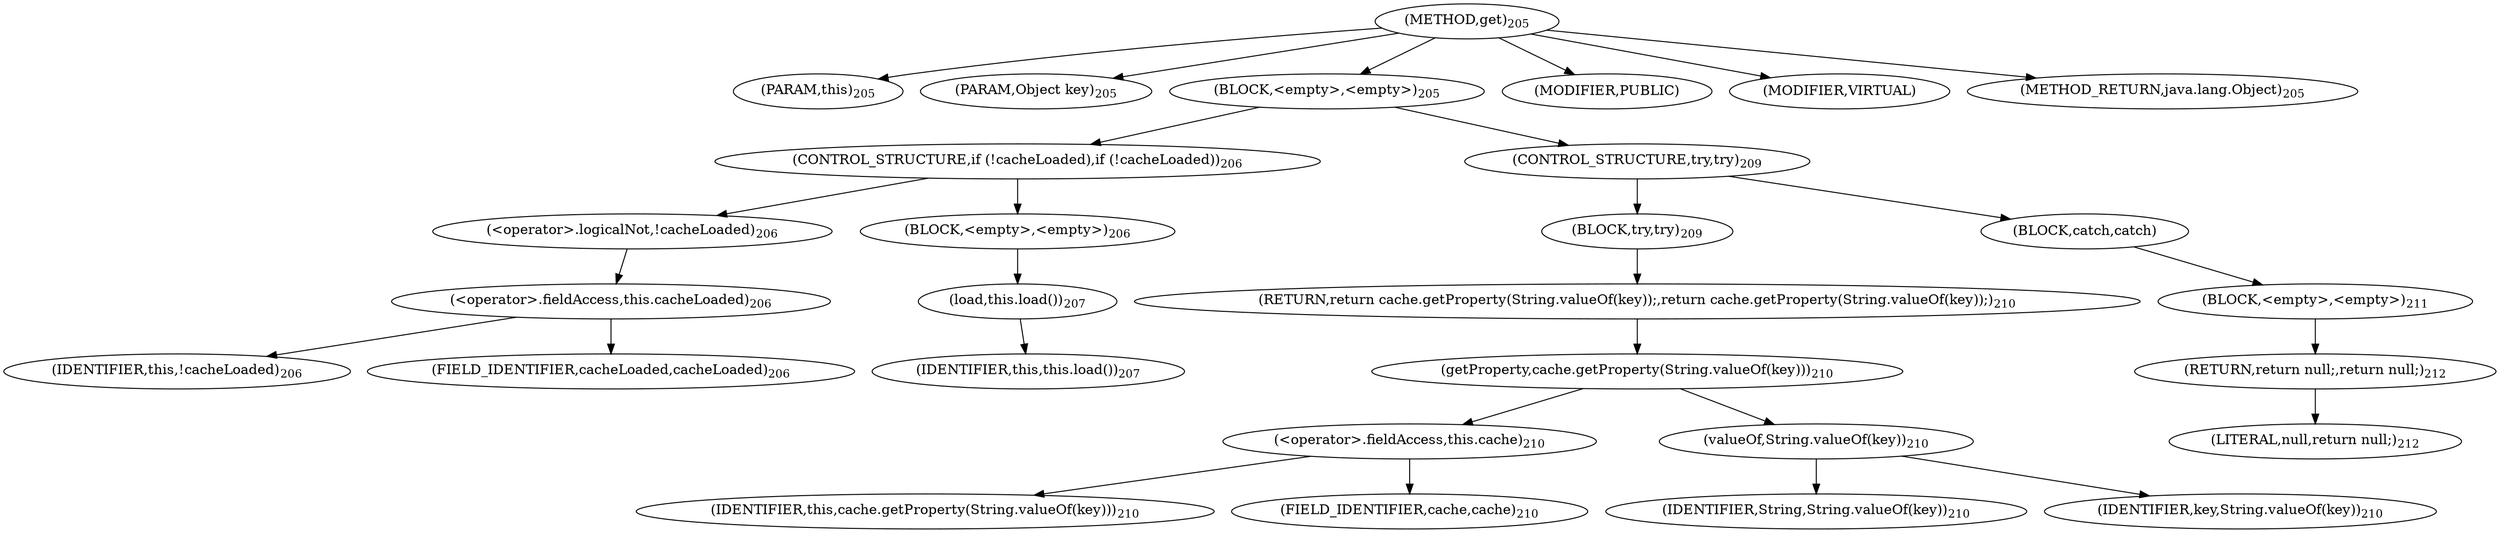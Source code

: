 digraph "get" {  
"295" [label = <(METHOD,get)<SUB>205</SUB>> ]
"10" [label = <(PARAM,this)<SUB>205</SUB>> ]
"296" [label = <(PARAM,Object key)<SUB>205</SUB>> ]
"297" [label = <(BLOCK,&lt;empty&gt;,&lt;empty&gt;)<SUB>205</SUB>> ]
"298" [label = <(CONTROL_STRUCTURE,if (!cacheLoaded),if (!cacheLoaded))<SUB>206</SUB>> ]
"299" [label = <(&lt;operator&gt;.logicalNot,!cacheLoaded)<SUB>206</SUB>> ]
"300" [label = <(&lt;operator&gt;.fieldAccess,this.cacheLoaded)<SUB>206</SUB>> ]
"301" [label = <(IDENTIFIER,this,!cacheLoaded)<SUB>206</SUB>> ]
"302" [label = <(FIELD_IDENTIFIER,cacheLoaded,cacheLoaded)<SUB>206</SUB>> ]
"303" [label = <(BLOCK,&lt;empty&gt;,&lt;empty&gt;)<SUB>206</SUB>> ]
"304" [label = <(load,this.load())<SUB>207</SUB>> ]
"9" [label = <(IDENTIFIER,this,this.load())<SUB>207</SUB>> ]
"305" [label = <(CONTROL_STRUCTURE,try,try)<SUB>209</SUB>> ]
"306" [label = <(BLOCK,try,try)<SUB>209</SUB>> ]
"307" [label = <(RETURN,return cache.getProperty(String.valueOf(key));,return cache.getProperty(String.valueOf(key));)<SUB>210</SUB>> ]
"308" [label = <(getProperty,cache.getProperty(String.valueOf(key)))<SUB>210</SUB>> ]
"309" [label = <(&lt;operator&gt;.fieldAccess,this.cache)<SUB>210</SUB>> ]
"310" [label = <(IDENTIFIER,this,cache.getProperty(String.valueOf(key)))<SUB>210</SUB>> ]
"311" [label = <(FIELD_IDENTIFIER,cache,cache)<SUB>210</SUB>> ]
"312" [label = <(valueOf,String.valueOf(key))<SUB>210</SUB>> ]
"313" [label = <(IDENTIFIER,String,String.valueOf(key))<SUB>210</SUB>> ]
"314" [label = <(IDENTIFIER,key,String.valueOf(key))<SUB>210</SUB>> ]
"315" [label = <(BLOCK,catch,catch)> ]
"316" [label = <(BLOCK,&lt;empty&gt;,&lt;empty&gt;)<SUB>211</SUB>> ]
"317" [label = <(RETURN,return null;,return null;)<SUB>212</SUB>> ]
"318" [label = <(LITERAL,null,return null;)<SUB>212</SUB>> ]
"319" [label = <(MODIFIER,PUBLIC)> ]
"320" [label = <(MODIFIER,VIRTUAL)> ]
"321" [label = <(METHOD_RETURN,java.lang.Object)<SUB>205</SUB>> ]
  "295" -> "10" 
  "295" -> "296" 
  "295" -> "297" 
  "295" -> "319" 
  "295" -> "320" 
  "295" -> "321" 
  "297" -> "298" 
  "297" -> "305" 
  "298" -> "299" 
  "298" -> "303" 
  "299" -> "300" 
  "300" -> "301" 
  "300" -> "302" 
  "303" -> "304" 
  "304" -> "9" 
  "305" -> "306" 
  "305" -> "315" 
  "306" -> "307" 
  "307" -> "308" 
  "308" -> "309" 
  "308" -> "312" 
  "309" -> "310" 
  "309" -> "311" 
  "312" -> "313" 
  "312" -> "314" 
  "315" -> "316" 
  "316" -> "317" 
  "317" -> "318" 
}
